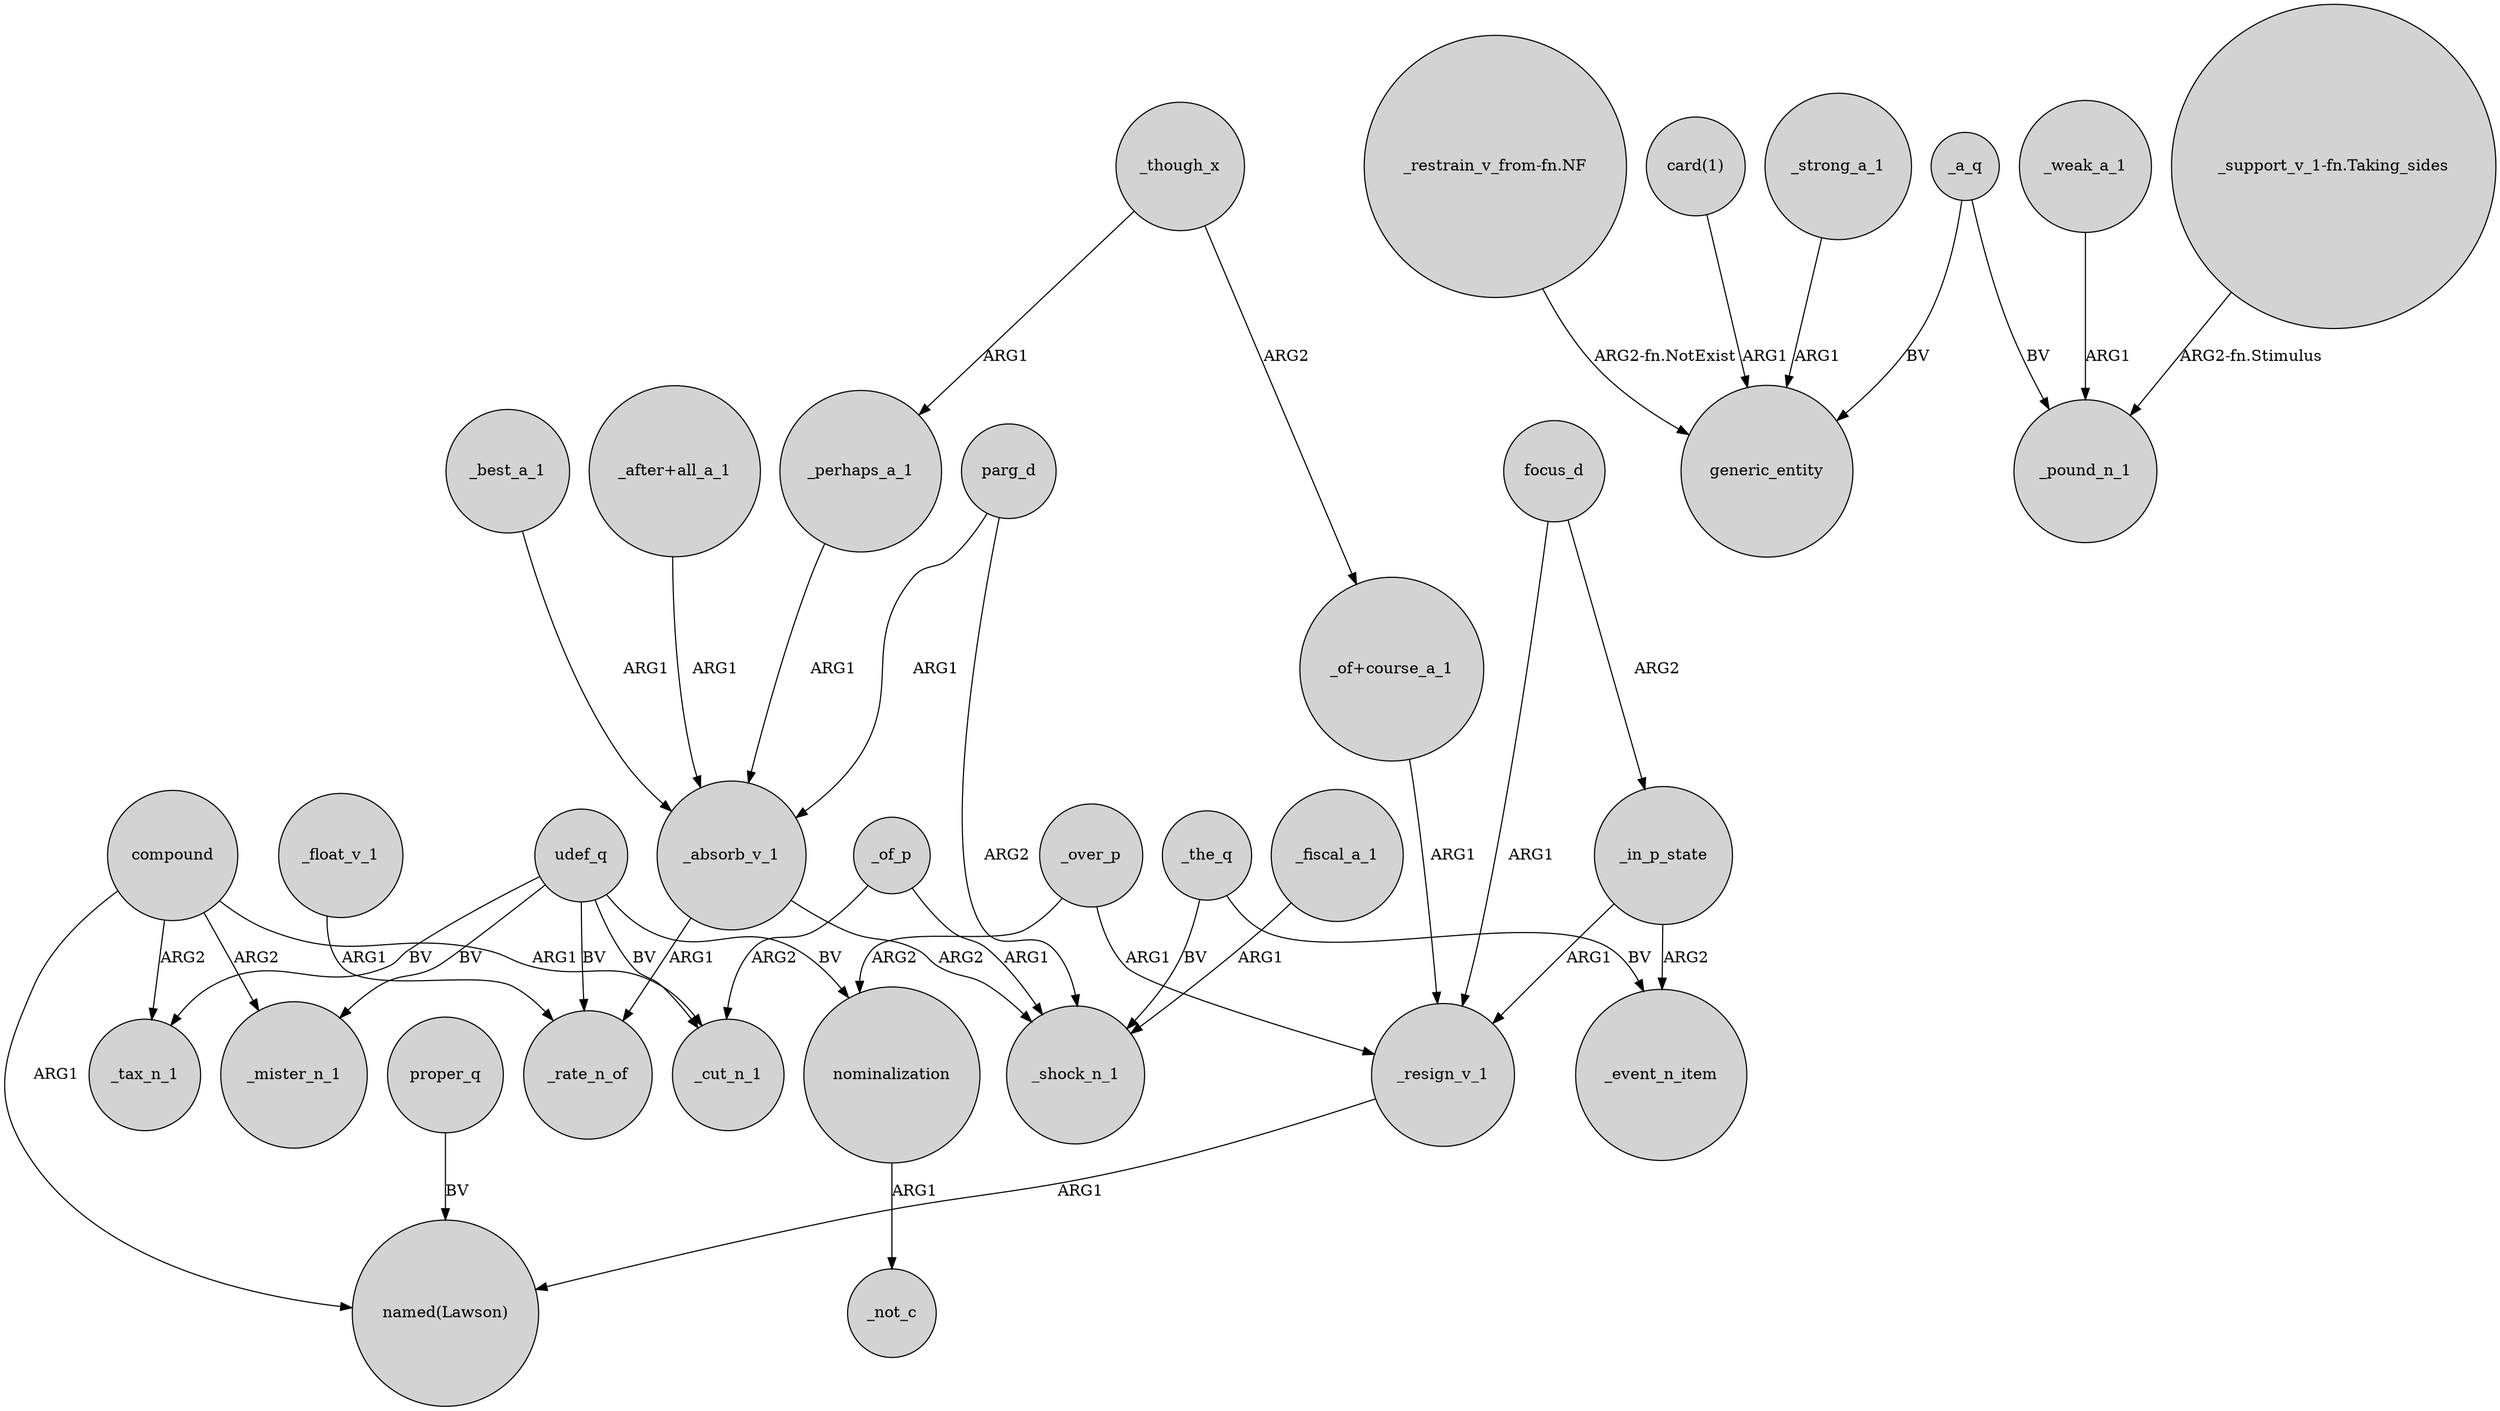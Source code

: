 digraph {
	node [shape=circle style=filled]
	_absorb_v_1 -> _rate_n_of [label=ARG1]
	compound -> _mister_n_1 [label=ARG2]
	_float_v_1 -> _rate_n_of [label=ARG1]
	focus_d -> _in_p_state [label=ARG2]
	_fiscal_a_1 -> _shock_n_1 [label=ARG1]
	udef_q -> _mister_n_1 [label=BV]
	_resign_v_1 -> "named(Lawson)" [label=ARG1]
	parg_d -> _shock_n_1 [label=ARG2]
	_a_q -> generic_entity [label=BV]
	udef_q -> _rate_n_of [label=BV]
	_though_x -> _perhaps_a_1 [label=ARG1]
	_strong_a_1 -> generic_entity [label=ARG1]
	_of_p -> _shock_n_1 [label=ARG1]
	focus_d -> _resign_v_1 [label=ARG1]
	_absorb_v_1 -> _shock_n_1 [label=ARG2]
	_a_q -> _pound_n_1 [label=BV]
	_the_q -> _shock_n_1 [label=BV]
	udef_q -> _tax_n_1 [label=BV]
	compound -> _cut_n_1 [label=ARG1]
	compound -> "named(Lawson)" [label=ARG1]
	proper_q -> "named(Lawson)" [label=BV]
	_perhaps_a_1 -> _absorb_v_1 [label=ARG1]
	udef_q -> _cut_n_1 [label=BV]
	parg_d -> _absorb_v_1 [label=ARG1]
	_best_a_1 -> _absorb_v_1 [label=ARG1]
	_over_p -> nominalization [label=ARG2]
	_over_p -> _resign_v_1 [label=ARG1]
	udef_q -> nominalization [label=BV]
	"_restrain_v_from-fn.NF" -> generic_entity [label="ARG2-fn.NotExist"]
	"card(1)" -> generic_entity [label=ARG1]
	"_after+all_a_1" -> _absorb_v_1 [label=ARG1]
	_of_p -> _cut_n_1 [label=ARG2]
	"_of+course_a_1" -> _resign_v_1 [label=ARG1]
	compound -> _tax_n_1 [label=ARG2]
	_in_p_state -> _event_n_item [label=ARG2]
	_in_p_state -> _resign_v_1 [label=ARG1]
	nominalization -> _not_c [label=ARG1]
	_though_x -> "_of+course_a_1" [label=ARG2]
	_weak_a_1 -> _pound_n_1 [label=ARG1]
	"_support_v_1-fn.Taking_sides" -> _pound_n_1 [label="ARG2-fn.Stimulus"]
	_the_q -> _event_n_item [label=BV]
}
